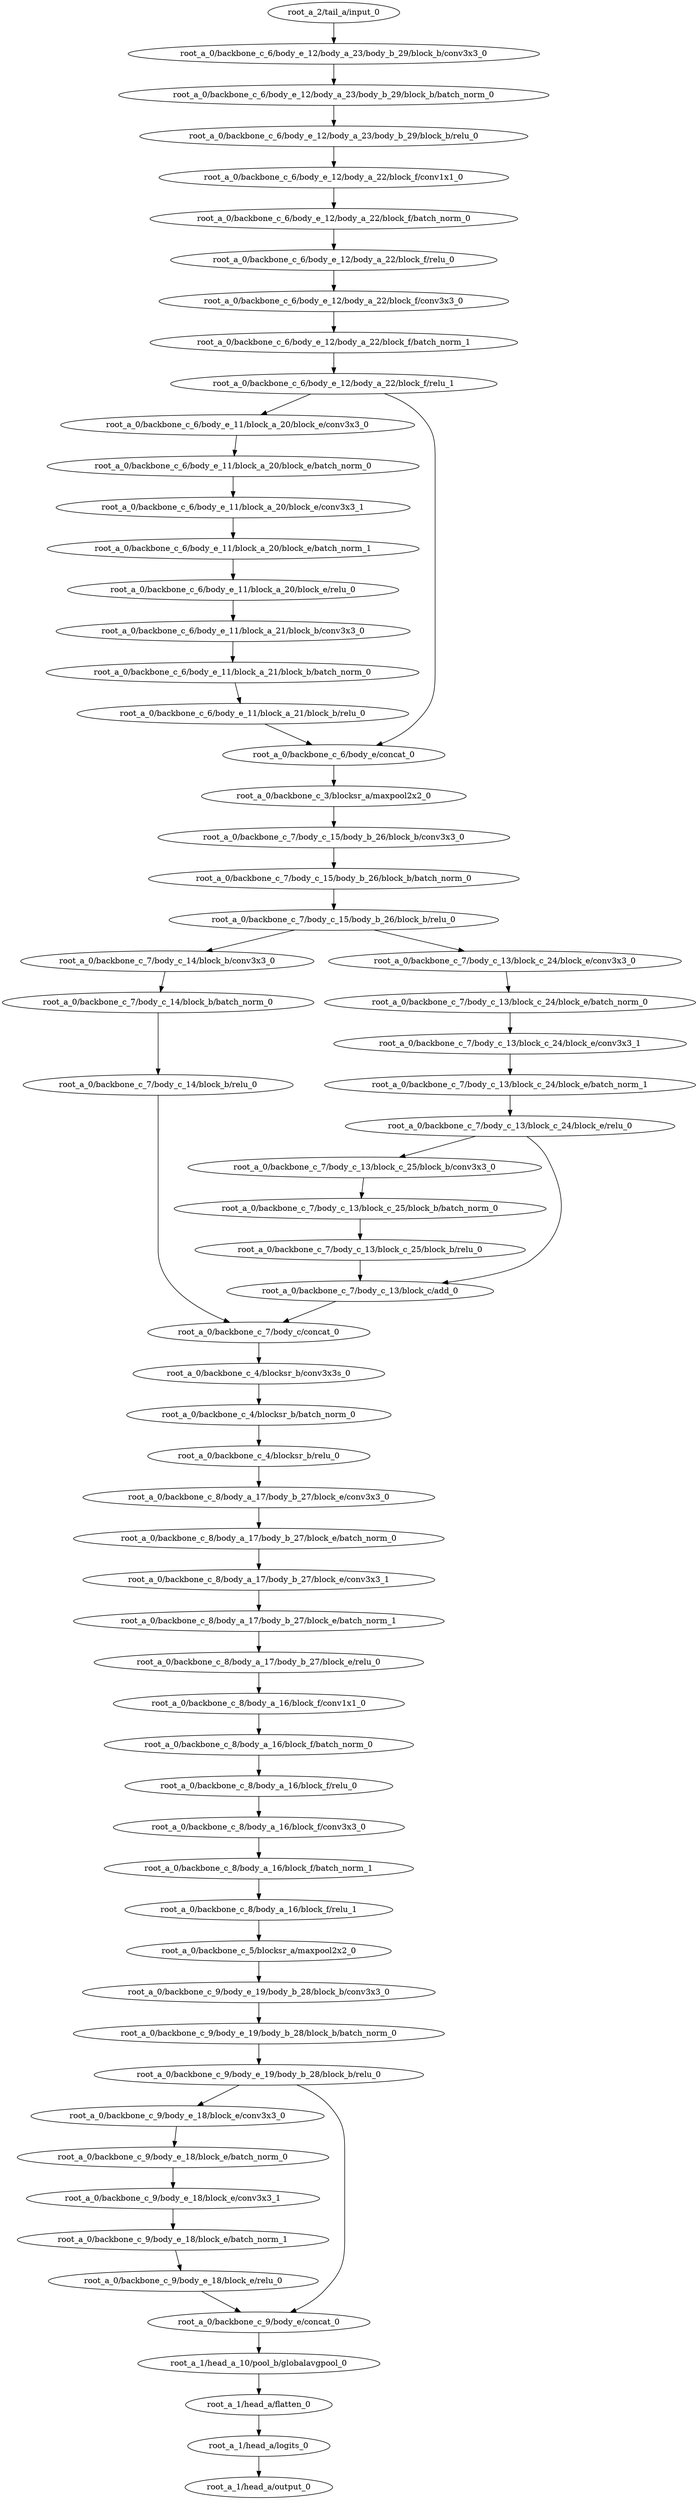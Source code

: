 digraph root_a {
	"root_a_2/tail_a/input_0"
	"root_a_0/backbone_c_6/body_e_12/body_a_23/body_b_29/block_b/conv3x3_0"
	"root_a_0/backbone_c_6/body_e_12/body_a_23/body_b_29/block_b/batch_norm_0"
	"root_a_0/backbone_c_6/body_e_12/body_a_23/body_b_29/block_b/relu_0"
	"root_a_0/backbone_c_6/body_e_12/body_a_22/block_f/conv1x1_0"
	"root_a_0/backbone_c_6/body_e_12/body_a_22/block_f/batch_norm_0"
	"root_a_0/backbone_c_6/body_e_12/body_a_22/block_f/relu_0"
	"root_a_0/backbone_c_6/body_e_12/body_a_22/block_f/conv3x3_0"
	"root_a_0/backbone_c_6/body_e_12/body_a_22/block_f/batch_norm_1"
	"root_a_0/backbone_c_6/body_e_12/body_a_22/block_f/relu_1"
	"root_a_0/backbone_c_6/body_e_11/block_a_20/block_e/conv3x3_0"
	"root_a_0/backbone_c_6/body_e_11/block_a_20/block_e/batch_norm_0"
	"root_a_0/backbone_c_6/body_e_11/block_a_20/block_e/conv3x3_1"
	"root_a_0/backbone_c_6/body_e_11/block_a_20/block_e/batch_norm_1"
	"root_a_0/backbone_c_6/body_e_11/block_a_20/block_e/relu_0"
	"root_a_0/backbone_c_6/body_e_11/block_a_21/block_b/conv3x3_0"
	"root_a_0/backbone_c_6/body_e_11/block_a_21/block_b/batch_norm_0"
	"root_a_0/backbone_c_6/body_e_11/block_a_21/block_b/relu_0"
	"root_a_0/backbone_c_6/body_e/concat_0"
	"root_a_0/backbone_c_3/blocksr_a/maxpool2x2_0"
	"root_a_0/backbone_c_7/body_c_15/body_b_26/block_b/conv3x3_0"
	"root_a_0/backbone_c_7/body_c_15/body_b_26/block_b/batch_norm_0"
	"root_a_0/backbone_c_7/body_c_15/body_b_26/block_b/relu_0"
	"root_a_0/backbone_c_7/body_c_14/block_b/conv3x3_0"
	"root_a_0/backbone_c_7/body_c_14/block_b/batch_norm_0"
	"root_a_0/backbone_c_7/body_c_14/block_b/relu_0"
	"root_a_0/backbone_c_7/body_c_13/block_c_24/block_e/conv3x3_0"
	"root_a_0/backbone_c_7/body_c_13/block_c_24/block_e/batch_norm_0"
	"root_a_0/backbone_c_7/body_c_13/block_c_24/block_e/conv3x3_1"
	"root_a_0/backbone_c_7/body_c_13/block_c_24/block_e/batch_norm_1"
	"root_a_0/backbone_c_7/body_c_13/block_c_24/block_e/relu_0"
	"root_a_0/backbone_c_7/body_c_13/block_c_25/block_b/conv3x3_0"
	"root_a_0/backbone_c_7/body_c_13/block_c_25/block_b/batch_norm_0"
	"root_a_0/backbone_c_7/body_c_13/block_c_25/block_b/relu_0"
	"root_a_0/backbone_c_7/body_c_13/block_c/add_0"
	"root_a_0/backbone_c_7/body_c/concat_0"
	"root_a_0/backbone_c_4/blocksr_b/conv3x3s_0"
	"root_a_0/backbone_c_4/blocksr_b/batch_norm_0"
	"root_a_0/backbone_c_4/blocksr_b/relu_0"
	"root_a_0/backbone_c_8/body_a_17/body_b_27/block_e/conv3x3_0"
	"root_a_0/backbone_c_8/body_a_17/body_b_27/block_e/batch_norm_0"
	"root_a_0/backbone_c_8/body_a_17/body_b_27/block_e/conv3x3_1"
	"root_a_0/backbone_c_8/body_a_17/body_b_27/block_e/batch_norm_1"
	"root_a_0/backbone_c_8/body_a_17/body_b_27/block_e/relu_0"
	"root_a_0/backbone_c_8/body_a_16/block_f/conv1x1_0"
	"root_a_0/backbone_c_8/body_a_16/block_f/batch_norm_0"
	"root_a_0/backbone_c_8/body_a_16/block_f/relu_0"
	"root_a_0/backbone_c_8/body_a_16/block_f/conv3x3_0"
	"root_a_0/backbone_c_8/body_a_16/block_f/batch_norm_1"
	"root_a_0/backbone_c_8/body_a_16/block_f/relu_1"
	"root_a_0/backbone_c_5/blocksr_a/maxpool2x2_0"
	"root_a_0/backbone_c_9/body_e_19/body_b_28/block_b/conv3x3_0"
	"root_a_0/backbone_c_9/body_e_19/body_b_28/block_b/batch_norm_0"
	"root_a_0/backbone_c_9/body_e_19/body_b_28/block_b/relu_0"
	"root_a_0/backbone_c_9/body_e_18/block_e/conv3x3_0"
	"root_a_0/backbone_c_9/body_e_18/block_e/batch_norm_0"
	"root_a_0/backbone_c_9/body_e_18/block_e/conv3x3_1"
	"root_a_0/backbone_c_9/body_e_18/block_e/batch_norm_1"
	"root_a_0/backbone_c_9/body_e_18/block_e/relu_0"
	"root_a_0/backbone_c_9/body_e/concat_0"
	"root_a_1/head_a_10/pool_b/globalavgpool_0"
	"root_a_1/head_a/flatten_0"
	"root_a_1/head_a/logits_0"
	"root_a_1/head_a/output_0"

	"root_a_2/tail_a/input_0" -> "root_a_0/backbone_c_6/body_e_12/body_a_23/body_b_29/block_b/conv3x3_0"
	"root_a_0/backbone_c_6/body_e_12/body_a_23/body_b_29/block_b/conv3x3_0" -> "root_a_0/backbone_c_6/body_e_12/body_a_23/body_b_29/block_b/batch_norm_0"
	"root_a_0/backbone_c_6/body_e_12/body_a_23/body_b_29/block_b/batch_norm_0" -> "root_a_0/backbone_c_6/body_e_12/body_a_23/body_b_29/block_b/relu_0"
	"root_a_0/backbone_c_6/body_e_12/body_a_23/body_b_29/block_b/relu_0" -> "root_a_0/backbone_c_6/body_e_12/body_a_22/block_f/conv1x1_0"
	"root_a_0/backbone_c_6/body_e_12/body_a_22/block_f/conv1x1_0" -> "root_a_0/backbone_c_6/body_e_12/body_a_22/block_f/batch_norm_0"
	"root_a_0/backbone_c_6/body_e_12/body_a_22/block_f/batch_norm_0" -> "root_a_0/backbone_c_6/body_e_12/body_a_22/block_f/relu_0"
	"root_a_0/backbone_c_6/body_e_12/body_a_22/block_f/relu_0" -> "root_a_0/backbone_c_6/body_e_12/body_a_22/block_f/conv3x3_0"
	"root_a_0/backbone_c_6/body_e_12/body_a_22/block_f/conv3x3_0" -> "root_a_0/backbone_c_6/body_e_12/body_a_22/block_f/batch_norm_1"
	"root_a_0/backbone_c_6/body_e_12/body_a_22/block_f/batch_norm_1" -> "root_a_0/backbone_c_6/body_e_12/body_a_22/block_f/relu_1"
	"root_a_0/backbone_c_6/body_e_12/body_a_22/block_f/relu_1" -> "root_a_0/backbone_c_6/body_e_11/block_a_20/block_e/conv3x3_0"
	"root_a_0/backbone_c_6/body_e_11/block_a_20/block_e/conv3x3_0" -> "root_a_0/backbone_c_6/body_e_11/block_a_20/block_e/batch_norm_0"
	"root_a_0/backbone_c_6/body_e_11/block_a_20/block_e/batch_norm_0" -> "root_a_0/backbone_c_6/body_e_11/block_a_20/block_e/conv3x3_1"
	"root_a_0/backbone_c_6/body_e_11/block_a_20/block_e/conv3x3_1" -> "root_a_0/backbone_c_6/body_e_11/block_a_20/block_e/batch_norm_1"
	"root_a_0/backbone_c_6/body_e_11/block_a_20/block_e/batch_norm_1" -> "root_a_0/backbone_c_6/body_e_11/block_a_20/block_e/relu_0"
	"root_a_0/backbone_c_6/body_e_11/block_a_20/block_e/relu_0" -> "root_a_0/backbone_c_6/body_e_11/block_a_21/block_b/conv3x3_0"
	"root_a_0/backbone_c_6/body_e_11/block_a_21/block_b/conv3x3_0" -> "root_a_0/backbone_c_6/body_e_11/block_a_21/block_b/batch_norm_0"
	"root_a_0/backbone_c_6/body_e_11/block_a_21/block_b/batch_norm_0" -> "root_a_0/backbone_c_6/body_e_11/block_a_21/block_b/relu_0"
	"root_a_0/backbone_c_6/body_e_11/block_a_21/block_b/relu_0" -> "root_a_0/backbone_c_6/body_e/concat_0"
	"root_a_0/backbone_c_6/body_e_12/body_a_22/block_f/relu_1" -> "root_a_0/backbone_c_6/body_e/concat_0"
	"root_a_0/backbone_c_6/body_e/concat_0" -> "root_a_0/backbone_c_3/blocksr_a/maxpool2x2_0"
	"root_a_0/backbone_c_3/blocksr_a/maxpool2x2_0" -> "root_a_0/backbone_c_7/body_c_15/body_b_26/block_b/conv3x3_0"
	"root_a_0/backbone_c_7/body_c_15/body_b_26/block_b/conv3x3_0" -> "root_a_0/backbone_c_7/body_c_15/body_b_26/block_b/batch_norm_0"
	"root_a_0/backbone_c_7/body_c_15/body_b_26/block_b/batch_norm_0" -> "root_a_0/backbone_c_7/body_c_15/body_b_26/block_b/relu_0"
	"root_a_0/backbone_c_7/body_c_15/body_b_26/block_b/relu_0" -> "root_a_0/backbone_c_7/body_c_14/block_b/conv3x3_0"
	"root_a_0/backbone_c_7/body_c_14/block_b/conv3x3_0" -> "root_a_0/backbone_c_7/body_c_14/block_b/batch_norm_0"
	"root_a_0/backbone_c_7/body_c_14/block_b/batch_norm_0" -> "root_a_0/backbone_c_7/body_c_14/block_b/relu_0"
	"root_a_0/backbone_c_7/body_c_15/body_b_26/block_b/relu_0" -> "root_a_0/backbone_c_7/body_c_13/block_c_24/block_e/conv3x3_0"
	"root_a_0/backbone_c_7/body_c_13/block_c_24/block_e/conv3x3_0" -> "root_a_0/backbone_c_7/body_c_13/block_c_24/block_e/batch_norm_0"
	"root_a_0/backbone_c_7/body_c_13/block_c_24/block_e/batch_norm_0" -> "root_a_0/backbone_c_7/body_c_13/block_c_24/block_e/conv3x3_1"
	"root_a_0/backbone_c_7/body_c_13/block_c_24/block_e/conv3x3_1" -> "root_a_0/backbone_c_7/body_c_13/block_c_24/block_e/batch_norm_1"
	"root_a_0/backbone_c_7/body_c_13/block_c_24/block_e/batch_norm_1" -> "root_a_0/backbone_c_7/body_c_13/block_c_24/block_e/relu_0"
	"root_a_0/backbone_c_7/body_c_13/block_c_24/block_e/relu_0" -> "root_a_0/backbone_c_7/body_c_13/block_c_25/block_b/conv3x3_0"
	"root_a_0/backbone_c_7/body_c_13/block_c_25/block_b/conv3x3_0" -> "root_a_0/backbone_c_7/body_c_13/block_c_25/block_b/batch_norm_0"
	"root_a_0/backbone_c_7/body_c_13/block_c_25/block_b/batch_norm_0" -> "root_a_0/backbone_c_7/body_c_13/block_c_25/block_b/relu_0"
	"root_a_0/backbone_c_7/body_c_13/block_c_24/block_e/relu_0" -> "root_a_0/backbone_c_7/body_c_13/block_c/add_0"
	"root_a_0/backbone_c_7/body_c_13/block_c_25/block_b/relu_0" -> "root_a_0/backbone_c_7/body_c_13/block_c/add_0"
	"root_a_0/backbone_c_7/body_c_14/block_b/relu_0" -> "root_a_0/backbone_c_7/body_c/concat_0"
	"root_a_0/backbone_c_7/body_c_13/block_c/add_0" -> "root_a_0/backbone_c_7/body_c/concat_0"
	"root_a_0/backbone_c_7/body_c/concat_0" -> "root_a_0/backbone_c_4/blocksr_b/conv3x3s_0"
	"root_a_0/backbone_c_4/blocksr_b/conv3x3s_0" -> "root_a_0/backbone_c_4/blocksr_b/batch_norm_0"
	"root_a_0/backbone_c_4/blocksr_b/batch_norm_0" -> "root_a_0/backbone_c_4/blocksr_b/relu_0"
	"root_a_0/backbone_c_4/blocksr_b/relu_0" -> "root_a_0/backbone_c_8/body_a_17/body_b_27/block_e/conv3x3_0"
	"root_a_0/backbone_c_8/body_a_17/body_b_27/block_e/conv3x3_0" -> "root_a_0/backbone_c_8/body_a_17/body_b_27/block_e/batch_norm_0"
	"root_a_0/backbone_c_8/body_a_17/body_b_27/block_e/batch_norm_0" -> "root_a_0/backbone_c_8/body_a_17/body_b_27/block_e/conv3x3_1"
	"root_a_0/backbone_c_8/body_a_17/body_b_27/block_e/conv3x3_1" -> "root_a_0/backbone_c_8/body_a_17/body_b_27/block_e/batch_norm_1"
	"root_a_0/backbone_c_8/body_a_17/body_b_27/block_e/batch_norm_1" -> "root_a_0/backbone_c_8/body_a_17/body_b_27/block_e/relu_0"
	"root_a_0/backbone_c_8/body_a_17/body_b_27/block_e/relu_0" -> "root_a_0/backbone_c_8/body_a_16/block_f/conv1x1_0"
	"root_a_0/backbone_c_8/body_a_16/block_f/conv1x1_0" -> "root_a_0/backbone_c_8/body_a_16/block_f/batch_norm_0"
	"root_a_0/backbone_c_8/body_a_16/block_f/batch_norm_0" -> "root_a_0/backbone_c_8/body_a_16/block_f/relu_0"
	"root_a_0/backbone_c_8/body_a_16/block_f/relu_0" -> "root_a_0/backbone_c_8/body_a_16/block_f/conv3x3_0"
	"root_a_0/backbone_c_8/body_a_16/block_f/conv3x3_0" -> "root_a_0/backbone_c_8/body_a_16/block_f/batch_norm_1"
	"root_a_0/backbone_c_8/body_a_16/block_f/batch_norm_1" -> "root_a_0/backbone_c_8/body_a_16/block_f/relu_1"
	"root_a_0/backbone_c_8/body_a_16/block_f/relu_1" -> "root_a_0/backbone_c_5/blocksr_a/maxpool2x2_0"
	"root_a_0/backbone_c_5/blocksr_a/maxpool2x2_0" -> "root_a_0/backbone_c_9/body_e_19/body_b_28/block_b/conv3x3_0"
	"root_a_0/backbone_c_9/body_e_19/body_b_28/block_b/conv3x3_0" -> "root_a_0/backbone_c_9/body_e_19/body_b_28/block_b/batch_norm_0"
	"root_a_0/backbone_c_9/body_e_19/body_b_28/block_b/batch_norm_0" -> "root_a_0/backbone_c_9/body_e_19/body_b_28/block_b/relu_0"
	"root_a_0/backbone_c_9/body_e_19/body_b_28/block_b/relu_0" -> "root_a_0/backbone_c_9/body_e_18/block_e/conv3x3_0"
	"root_a_0/backbone_c_9/body_e_18/block_e/conv3x3_0" -> "root_a_0/backbone_c_9/body_e_18/block_e/batch_norm_0"
	"root_a_0/backbone_c_9/body_e_18/block_e/batch_norm_0" -> "root_a_0/backbone_c_9/body_e_18/block_e/conv3x3_1"
	"root_a_0/backbone_c_9/body_e_18/block_e/conv3x3_1" -> "root_a_0/backbone_c_9/body_e_18/block_e/batch_norm_1"
	"root_a_0/backbone_c_9/body_e_18/block_e/batch_norm_1" -> "root_a_0/backbone_c_9/body_e_18/block_e/relu_0"
	"root_a_0/backbone_c_9/body_e_18/block_e/relu_0" -> "root_a_0/backbone_c_9/body_e/concat_0"
	"root_a_0/backbone_c_9/body_e_19/body_b_28/block_b/relu_0" -> "root_a_0/backbone_c_9/body_e/concat_0"
	"root_a_0/backbone_c_9/body_e/concat_0" -> "root_a_1/head_a_10/pool_b/globalavgpool_0"
	"root_a_1/head_a_10/pool_b/globalavgpool_0" -> "root_a_1/head_a/flatten_0"
	"root_a_1/head_a/flatten_0" -> "root_a_1/head_a/logits_0"
	"root_a_1/head_a/logits_0" -> "root_a_1/head_a/output_0"

}
